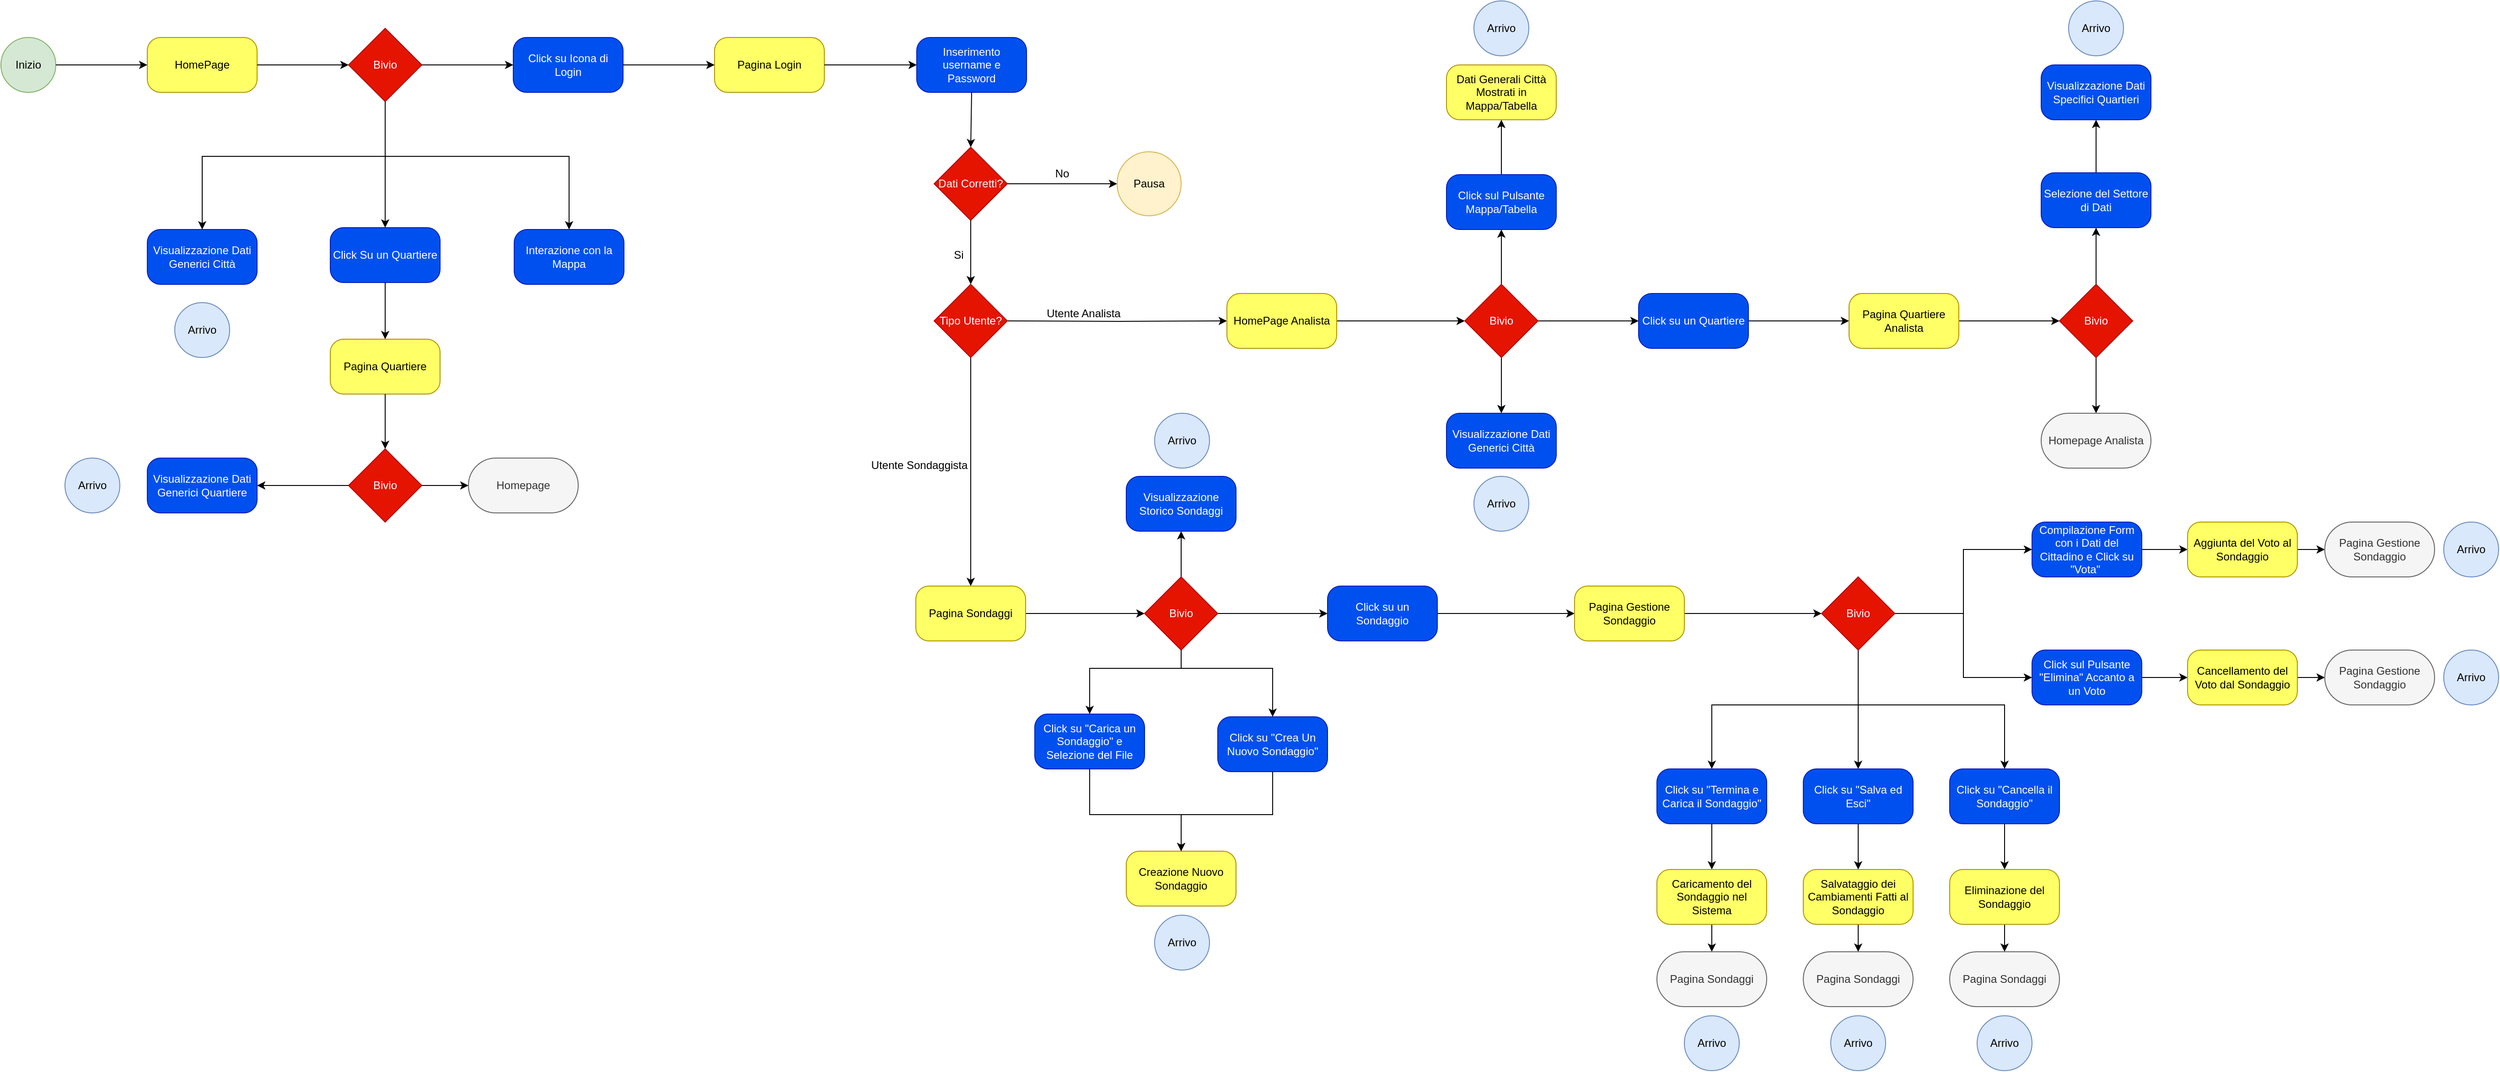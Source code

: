 <mxfile version="24.8.3">
  <diagram name="Page-1" id="dFN7KRNvak-uxgVvqPA9">
    <mxGraphModel dx="1895" dy="1027" grid="1" gridSize="10" guides="1" tooltips="1" connect="1" arrows="1" fold="1" page="1" pageScale="1" pageWidth="2336" pageHeight="1654" math="0" shadow="0">
      <root>
        <mxCell id="0" />
        <mxCell id="1" parent="0" />
        <mxCell id="nOmqu7SoV-vIRvER5sTD-1" value="HomePage" style="rounded=1;whiteSpace=wrap;html=1;arcSize=24;fillColor=#FFFF66;strokeColor=#B09500;fontColor=#000000;" parent="1" vertex="1">
          <mxGeometry x="210" y="370" width="120" height="60" as="geometry" />
        </mxCell>
        <mxCell id="nOmqu7SoV-vIRvER5sTD-2" value="Inizio" style="ellipse;whiteSpace=wrap;html=1;aspect=fixed;fillColor=#d5e8d4;strokeColor=#82b366;" parent="1" vertex="1">
          <mxGeometry x="50" y="370" width="60" height="60" as="geometry" />
        </mxCell>
        <mxCell id="nOmqu7SoV-vIRvER5sTD-7" value="Bivio" style="rhombus;whiteSpace=wrap;html=1;fillColor=#e51400;strokeColor=#B20000;fontColor=#ffffff;" parent="1" vertex="1">
          <mxGeometry x="430" y="360" width="80" height="80" as="geometry" />
        </mxCell>
        <mxCell id="nOmqu7SoV-vIRvER5sTD-8" value="Click su Icona di Login" style="rounded=1;whiteSpace=wrap;html=1;arcSize=24;fillColor=#0050ef;strokeColor=#001DBC;fontColor=#ffffff;" parent="1" vertex="1">
          <mxGeometry x="610" y="370" width="120" height="60" as="geometry" />
        </mxCell>
        <mxCell id="nOmqu7SoV-vIRvER5sTD-9" value="Interazione con la Mappa" style="rounded=1;whiteSpace=wrap;html=1;arcSize=24;fillColor=#0050ef;strokeColor=#001DBC;fontColor=#ffffff;" parent="1" vertex="1">
          <mxGeometry x="611" y="580" width="120" height="60" as="geometry" />
        </mxCell>
        <mxCell id="nOmqu7SoV-vIRvER5sTD-13" value="Click Su un Quartiere" style="rounded=1;whiteSpace=wrap;html=1;arcSize=24;fillColor=#0050ef;strokeColor=#001DBC;fontColor=#ffffff;" parent="1" vertex="1">
          <mxGeometry x="410" y="578" width="120" height="60" as="geometry" />
        </mxCell>
        <mxCell id="nOmqu7SoV-vIRvER5sTD-14" value="Visualizzazione Dati Generici Città" style="rounded=1;whiteSpace=wrap;html=1;arcSize=24;fillColor=#0050ef;strokeColor=#001DBC;fontColor=#ffffff;" parent="1" vertex="1">
          <mxGeometry x="210" y="580" width="120" height="60" as="geometry" />
        </mxCell>
        <mxCell id="nOmqu7SoV-vIRvER5sTD-16" value="Arrivo" style="ellipse;whiteSpace=wrap;html=1;aspect=fixed;fillColor=#dae8fc;strokeColor=#6c8ebf;" parent="1" vertex="1">
          <mxGeometry x="240" y="660" width="60" height="60" as="geometry" />
        </mxCell>
        <mxCell id="nOmqu7SoV-vIRvER5sTD-17" value="Pagina Quartiere" style="rounded=1;whiteSpace=wrap;html=1;arcSize=24;fillColor=#FFFF66;strokeColor=#B09500;fontColor=#000000;" parent="1" vertex="1">
          <mxGeometry x="410" y="700" width="120" height="60" as="geometry" />
        </mxCell>
        <mxCell id="nOmqu7SoV-vIRvER5sTD-18" value="Bivio" style="rhombus;whiteSpace=wrap;html=1;fillColor=#e51400;strokeColor=#B20000;fontColor=#ffffff;" parent="1" vertex="1">
          <mxGeometry x="430" y="820" width="80" height="80" as="geometry" />
        </mxCell>
        <mxCell id="nOmqu7SoV-vIRvER5sTD-19" value="Visualizzazione Dati Generici Quartiere" style="rounded=1;whiteSpace=wrap;html=1;arcSize=24;fillColor=#0050ef;strokeColor=#001DBC;fontColor=#ffffff;" parent="1" vertex="1">
          <mxGeometry x="210" y="830" width="120" height="60" as="geometry" />
        </mxCell>
        <mxCell id="nOmqu7SoV-vIRvER5sTD-20" value="Homepage" style="rounded=1;whiteSpace=wrap;html=1;arcSize=50;fillColor=#f5f5f5;fontColor=#333333;strokeColor=#666666;" parent="1" vertex="1">
          <mxGeometry x="561" y="830" width="120" height="60" as="geometry" />
        </mxCell>
        <mxCell id="nOmqu7SoV-vIRvER5sTD-24" value="Pagina Login" style="rounded=1;whiteSpace=wrap;html=1;arcSize=24;fillColor=#FFFF66;strokeColor=#B09500;fontColor=#000000;" parent="1" vertex="1">
          <mxGeometry x="830" y="370" width="120" height="60" as="geometry" />
        </mxCell>
        <mxCell id="nOmqu7SoV-vIRvER5sTD-25" value="Inserimento username e Password" style="rounded=1;whiteSpace=wrap;html=1;arcSize=24;fillColor=#0050ef;strokeColor=#001DBC;fontColor=#ffffff;" parent="1" vertex="1">
          <mxGeometry x="1051" y="370" width="120" height="60" as="geometry" />
        </mxCell>
        <mxCell id="nOmqu7SoV-vIRvER5sTD-27" value="Dati Corretti?" style="rhombus;whiteSpace=wrap;html=1;fillColor=#e51400;strokeColor=#B20000;fontColor=#ffffff;" parent="1" vertex="1">
          <mxGeometry x="1070" y="490" width="80" height="80" as="geometry" />
        </mxCell>
        <mxCell id="nOmqu7SoV-vIRvER5sTD-28" value="No" style="text;html=1;align=center;verticalAlign=middle;whiteSpace=wrap;rounded=0;" parent="1" vertex="1">
          <mxGeometry x="1180" y="504" width="60" height="30" as="geometry" />
        </mxCell>
        <mxCell id="nOmqu7SoV-vIRvER5sTD-29" value="Pausa" style="ellipse;whiteSpace=wrap;html=1;aspect=fixed;fillColor=#fff2cc;strokeColor=#d6b656;" parent="1" vertex="1">
          <mxGeometry x="1270" y="495" width="70" height="70" as="geometry" />
        </mxCell>
        <mxCell id="nOmqu7SoV-vIRvER5sTD-53" style="edgeStyle=orthogonalEdgeStyle;rounded=0;orthogonalLoop=1;jettySize=auto;html=1;entryX=0;entryY=0.5;entryDx=0;entryDy=0;" parent="1" edge="1" target="nOmqu7SoV-vIRvER5sTD-52">
          <mxGeometry relative="1" as="geometry">
            <mxPoint x="1150" y="680.0" as="sourcePoint" />
            <mxPoint x="1400" y="680.0" as="targetPoint" />
          </mxGeometry>
        </mxCell>
        <mxCell id="nOmqu7SoV-vIRvER5sTD-56" style="edgeStyle=orthogonalEdgeStyle;rounded=0;orthogonalLoop=1;jettySize=auto;html=1;entryX=0.5;entryY=0;entryDx=0;entryDy=0;" parent="1" source="nOmqu7SoV-vIRvER5sTD-30" target="nOmqu7SoV-vIRvER5sTD-54" edge="1">
          <mxGeometry relative="1" as="geometry" />
        </mxCell>
        <mxCell id="nOmqu7SoV-vIRvER5sTD-30" value="Tipo Utente?" style="rhombus;whiteSpace=wrap;html=1;fillColor=#e51400;strokeColor=#B20000;fontColor=#ffffff;" parent="1" vertex="1">
          <mxGeometry x="1070" y="640" width="80" height="80" as="geometry" />
        </mxCell>
        <mxCell id="nOmqu7SoV-vIRvER5sTD-31" value="Si" style="text;html=1;align=center;verticalAlign=middle;whiteSpace=wrap;rounded=0;" parent="1" vertex="1">
          <mxGeometry x="1067" y="593" width="60" height="30" as="geometry" />
        </mxCell>
        <mxCell id="nOmqu7SoV-vIRvER5sTD-32" value="Utente Analista" style="text;html=1;align=center;verticalAlign=middle;whiteSpace=wrap;rounded=0;" parent="1" vertex="1">
          <mxGeometry x="1188" y="657" width="91" height="30" as="geometry" />
        </mxCell>
        <mxCell id="nOmqu7SoV-vIRvER5sTD-33" value="Utente Sondaggista" style="text;html=1;align=center;verticalAlign=middle;whiteSpace=wrap;rounded=0;" parent="1" vertex="1">
          <mxGeometry x="988" y="823" width="132" height="30" as="geometry" />
        </mxCell>
        <mxCell id="nOmqu7SoV-vIRvER5sTD-34" value="" style="endArrow=classic;html=1;rounded=0;exitX=1;exitY=0.5;exitDx=0;exitDy=0;entryX=0;entryY=0.5;entryDx=0;entryDy=0;" parent="1" source="nOmqu7SoV-vIRvER5sTD-2" target="nOmqu7SoV-vIRvER5sTD-1" edge="1">
          <mxGeometry width="50" height="50" relative="1" as="geometry">
            <mxPoint x="670" y="640" as="sourcePoint" />
            <mxPoint x="720" y="590" as="targetPoint" />
            <Array as="points" />
          </mxGeometry>
        </mxCell>
        <mxCell id="nOmqu7SoV-vIRvER5sTD-35" value="" style="endArrow=classic;html=1;rounded=0;exitX=1;exitY=0.5;exitDx=0;exitDy=0;entryX=0;entryY=0.5;entryDx=0;entryDy=0;" parent="1" source="nOmqu7SoV-vIRvER5sTD-1" target="nOmqu7SoV-vIRvER5sTD-7" edge="1">
          <mxGeometry width="50" height="50" relative="1" as="geometry">
            <mxPoint x="360" y="390" as="sourcePoint" />
            <mxPoint x="720" y="590" as="targetPoint" />
          </mxGeometry>
        </mxCell>
        <mxCell id="nOmqu7SoV-vIRvER5sTD-36" value="" style="endArrow=classic;html=1;rounded=0;exitX=0.5;exitY=1;exitDx=0;exitDy=0;entryX=0.5;entryY=0;entryDx=0;entryDy=0;" parent="1" source="nOmqu7SoV-vIRvER5sTD-7" target="nOmqu7SoV-vIRvER5sTD-14" edge="1">
          <mxGeometry width="50" height="50" relative="1" as="geometry">
            <mxPoint x="670" y="640" as="sourcePoint" />
            <mxPoint x="720" y="590" as="targetPoint" />
            <Array as="points">
              <mxPoint x="470" y="500" />
              <mxPoint x="270" y="500" />
            </Array>
          </mxGeometry>
        </mxCell>
        <mxCell id="nOmqu7SoV-vIRvER5sTD-37" value="" style="endArrow=classic;html=1;rounded=0;exitX=0.5;exitY=1;exitDx=0;exitDy=0;entryX=0.5;entryY=0;entryDx=0;entryDy=0;" parent="1" source="nOmqu7SoV-vIRvER5sTD-7" target="nOmqu7SoV-vIRvER5sTD-13" edge="1">
          <mxGeometry width="50" height="50" relative="1" as="geometry">
            <mxPoint x="670" y="640" as="sourcePoint" />
            <mxPoint x="720" y="590" as="targetPoint" />
          </mxGeometry>
        </mxCell>
        <mxCell id="nOmqu7SoV-vIRvER5sTD-39" value="" style="endArrow=classic;html=1;rounded=0;exitX=0.5;exitY=1;exitDx=0;exitDy=0;entryX=0.5;entryY=0;entryDx=0;entryDy=0;" parent="1" source="nOmqu7SoV-vIRvER5sTD-7" target="nOmqu7SoV-vIRvER5sTD-9" edge="1">
          <mxGeometry width="50" height="50" relative="1" as="geometry">
            <mxPoint x="670" y="640" as="sourcePoint" />
            <mxPoint x="720" y="590" as="targetPoint" />
            <Array as="points">
              <mxPoint x="470" y="500" />
              <mxPoint x="671" y="500" />
            </Array>
          </mxGeometry>
        </mxCell>
        <mxCell id="nOmqu7SoV-vIRvER5sTD-40" value="" style="endArrow=classic;html=1;rounded=0;exitX=0.5;exitY=1;exitDx=0;exitDy=0;" parent="1" source="nOmqu7SoV-vIRvER5sTD-13" target="nOmqu7SoV-vIRvER5sTD-17" edge="1">
          <mxGeometry width="50" height="50" relative="1" as="geometry">
            <mxPoint x="670" y="800" as="sourcePoint" />
            <mxPoint x="720" y="750" as="targetPoint" />
          </mxGeometry>
        </mxCell>
        <mxCell id="nOmqu7SoV-vIRvER5sTD-41" value="" style="endArrow=classic;html=1;rounded=0;exitX=0.5;exitY=1;exitDx=0;exitDy=0;entryX=0.5;entryY=0;entryDx=0;entryDy=0;" parent="1" source="nOmqu7SoV-vIRvER5sTD-17" target="nOmqu7SoV-vIRvER5sTD-18" edge="1">
          <mxGeometry width="50" height="50" relative="1" as="geometry">
            <mxPoint x="670" y="800" as="sourcePoint" />
            <mxPoint x="720" y="750" as="targetPoint" />
          </mxGeometry>
        </mxCell>
        <mxCell id="nOmqu7SoV-vIRvER5sTD-42" value="" style="endArrow=classic;html=1;rounded=0;exitX=1;exitY=0.5;exitDx=0;exitDy=0;entryX=0;entryY=0.5;entryDx=0;entryDy=0;" parent="1" source="nOmqu7SoV-vIRvER5sTD-18" target="nOmqu7SoV-vIRvER5sTD-20" edge="1">
          <mxGeometry width="50" height="50" relative="1" as="geometry">
            <mxPoint x="670" y="800" as="sourcePoint" />
            <mxPoint x="720" y="750" as="targetPoint" />
          </mxGeometry>
        </mxCell>
        <mxCell id="nOmqu7SoV-vIRvER5sTD-43" value="" style="endArrow=classic;html=1;rounded=0;exitX=0;exitY=0.5;exitDx=0;exitDy=0;" parent="1" source="nOmqu7SoV-vIRvER5sTD-18" target="nOmqu7SoV-vIRvER5sTD-19" edge="1">
          <mxGeometry width="50" height="50" relative="1" as="geometry">
            <mxPoint x="670" y="800" as="sourcePoint" />
            <mxPoint x="720" y="750" as="targetPoint" />
          </mxGeometry>
        </mxCell>
        <mxCell id="nOmqu7SoV-vIRvER5sTD-45" value="" style="endArrow=classic;html=1;rounded=0;exitX=1;exitY=0.5;exitDx=0;exitDy=0;entryX=0;entryY=0.5;entryDx=0;entryDy=0;" parent="1" source="nOmqu7SoV-vIRvER5sTD-7" target="nOmqu7SoV-vIRvER5sTD-8" edge="1">
          <mxGeometry width="50" height="50" relative="1" as="geometry">
            <mxPoint x="940" y="680" as="sourcePoint" />
            <mxPoint x="990" y="630" as="targetPoint" />
          </mxGeometry>
        </mxCell>
        <mxCell id="nOmqu7SoV-vIRvER5sTD-46" value="" style="endArrow=classic;html=1;rounded=0;exitX=1;exitY=0.5;exitDx=0;exitDy=0;entryX=0;entryY=0.5;entryDx=0;entryDy=0;" parent="1" source="nOmqu7SoV-vIRvER5sTD-8" target="nOmqu7SoV-vIRvER5sTD-24" edge="1">
          <mxGeometry width="50" height="50" relative="1" as="geometry">
            <mxPoint x="940" y="680" as="sourcePoint" />
            <mxPoint x="990" y="630" as="targetPoint" />
          </mxGeometry>
        </mxCell>
        <mxCell id="nOmqu7SoV-vIRvER5sTD-47" value="" style="endArrow=classic;html=1;rounded=0;exitX=1;exitY=0.5;exitDx=0;exitDy=0;entryX=0;entryY=0.5;entryDx=0;entryDy=0;" parent="1" source="nOmqu7SoV-vIRvER5sTD-24" target="nOmqu7SoV-vIRvER5sTD-25" edge="1">
          <mxGeometry width="50" height="50" relative="1" as="geometry">
            <mxPoint x="940" y="680" as="sourcePoint" />
            <mxPoint x="990" y="630" as="targetPoint" />
          </mxGeometry>
        </mxCell>
        <mxCell id="nOmqu7SoV-vIRvER5sTD-49" value="" style="endArrow=classic;html=1;rounded=0;exitX=0.5;exitY=1;exitDx=0;exitDy=0;entryX=0.5;entryY=0;entryDx=0;entryDy=0;" parent="1" source="nOmqu7SoV-vIRvER5sTD-25" target="nOmqu7SoV-vIRvER5sTD-27" edge="1">
          <mxGeometry width="50" height="50" relative="1" as="geometry">
            <mxPoint x="940" y="680" as="sourcePoint" />
            <mxPoint x="990" y="630" as="targetPoint" />
          </mxGeometry>
        </mxCell>
        <mxCell id="nOmqu7SoV-vIRvER5sTD-50" value="" style="endArrow=classic;html=1;rounded=0;exitX=1;exitY=0.5;exitDx=0;exitDy=0;entryX=0;entryY=0.5;entryDx=0;entryDy=0;" parent="1" source="nOmqu7SoV-vIRvER5sTD-27" target="nOmqu7SoV-vIRvER5sTD-29" edge="1">
          <mxGeometry width="50" height="50" relative="1" as="geometry">
            <mxPoint x="940" y="680" as="sourcePoint" />
            <mxPoint x="990" y="630" as="targetPoint" />
          </mxGeometry>
        </mxCell>
        <mxCell id="nOmqu7SoV-vIRvER5sTD-51" value="" style="endArrow=classic;html=1;rounded=0;exitX=0.5;exitY=1;exitDx=0;exitDy=0;entryX=0.5;entryY=0;entryDx=0;entryDy=0;" parent="1" source="nOmqu7SoV-vIRvER5sTD-27" target="nOmqu7SoV-vIRvER5sTD-30" edge="1">
          <mxGeometry width="50" height="50" relative="1" as="geometry">
            <mxPoint x="940" y="680" as="sourcePoint" />
            <mxPoint x="990" y="630" as="targetPoint" />
          </mxGeometry>
        </mxCell>
        <mxCell id="nOmqu7SoV-vIRvER5sTD-73" style="edgeStyle=orthogonalEdgeStyle;rounded=0;orthogonalLoop=1;jettySize=auto;html=1;" parent="1" source="nOmqu7SoV-vIRvER5sTD-52" target="nOmqu7SoV-vIRvER5sTD-72" edge="1">
          <mxGeometry relative="1" as="geometry" />
        </mxCell>
        <mxCell id="nOmqu7SoV-vIRvER5sTD-52" value="HomePage Analista" style="rounded=1;whiteSpace=wrap;html=1;arcSize=24;fillColor=#FFFF66;strokeColor=#B09500;fontColor=#000000;" parent="1" vertex="1">
          <mxGeometry x="1390" y="650" width="120" height="60" as="geometry" />
        </mxCell>
        <mxCell id="nOmqu7SoV-vIRvER5sTD-58" style="edgeStyle=orthogonalEdgeStyle;rounded=0;orthogonalLoop=1;jettySize=auto;html=1;entryX=0;entryY=0.5;entryDx=0;entryDy=0;" parent="1" source="nOmqu7SoV-vIRvER5sTD-54" target="nOmqu7SoV-vIRvER5sTD-57" edge="1">
          <mxGeometry relative="1" as="geometry" />
        </mxCell>
        <mxCell id="nOmqu7SoV-vIRvER5sTD-54" value="Pagina Sondaggi" style="rounded=1;whiteSpace=wrap;html=1;arcSize=24;fillColor=#FFFF66;strokeColor=#B09500;fontColor=#000000;" parent="1" vertex="1">
          <mxGeometry x="1050" y="970" width="120" height="60" as="geometry" />
        </mxCell>
        <mxCell id="nOmqu7SoV-vIRvER5sTD-62" style="edgeStyle=orthogonalEdgeStyle;rounded=0;orthogonalLoop=1;jettySize=auto;html=1;entryX=0.5;entryY=1;entryDx=0;entryDy=0;" parent="1" source="nOmqu7SoV-vIRvER5sTD-57" target="nOmqu7SoV-vIRvER5sTD-59" edge="1">
          <mxGeometry relative="1" as="geometry" />
        </mxCell>
        <mxCell id="8TVbZmqEo5PpGdyOE4qY-3" style="edgeStyle=orthogonalEdgeStyle;rounded=0;orthogonalLoop=1;jettySize=auto;html=1;" parent="1" source="nOmqu7SoV-vIRvER5sTD-57" target="8TVbZmqEo5PpGdyOE4qY-2" edge="1">
          <mxGeometry relative="1" as="geometry" />
        </mxCell>
        <mxCell id="nOmqu7SoV-vIRvER5sTD-57" value="Bivio" style="rhombus;whiteSpace=wrap;html=1;fillColor=#e51400;strokeColor=#B20000;fontColor=#ffffff;" parent="1" vertex="1">
          <mxGeometry x="1300" y="960" width="80" height="80" as="geometry" />
        </mxCell>
        <mxCell id="nOmqu7SoV-vIRvER5sTD-59" value="Visualizzazione Storico Sondaggi" style="rounded=1;whiteSpace=wrap;html=1;arcSize=24;fillColor=#0050ef;strokeColor=#001DBC;fontColor=#ffffff;" parent="1" vertex="1">
          <mxGeometry x="1280" y="850" width="120" height="60" as="geometry" />
        </mxCell>
        <mxCell id="nOmqu7SoV-vIRvER5sTD-61" value="Arrivo" style="ellipse;whiteSpace=wrap;html=1;aspect=fixed;fillColor=#dae8fc;strokeColor=#6c8ebf;" parent="1" vertex="1">
          <mxGeometry x="1311" y="781" width="60" height="60" as="geometry" />
        </mxCell>
        <mxCell id="nOmqu7SoV-vIRvER5sTD-71" value="Arrivo" style="ellipse;whiteSpace=wrap;html=1;aspect=fixed;fillColor=#dae8fc;strokeColor=#6c8ebf;" parent="1" vertex="1">
          <mxGeometry x="120" y="830" width="60" height="60" as="geometry" />
        </mxCell>
        <mxCell id="nOmqu7SoV-vIRvER5sTD-76" style="edgeStyle=orthogonalEdgeStyle;rounded=0;orthogonalLoop=1;jettySize=auto;html=1;" parent="1" source="nOmqu7SoV-vIRvER5sTD-72" target="nOmqu7SoV-vIRvER5sTD-74" edge="1">
          <mxGeometry relative="1" as="geometry" />
        </mxCell>
        <mxCell id="nOmqu7SoV-vIRvER5sTD-79" style="edgeStyle=orthogonalEdgeStyle;rounded=0;orthogonalLoop=1;jettySize=auto;html=1;entryX=0.5;entryY=1;entryDx=0;entryDy=0;" parent="1" source="nOmqu7SoV-vIRvER5sTD-72" target="nOmqu7SoV-vIRvER5sTD-78" edge="1">
          <mxGeometry relative="1" as="geometry" />
        </mxCell>
        <mxCell id="8TVbZmqEo5PpGdyOE4qY-31" style="edgeStyle=orthogonalEdgeStyle;rounded=0;orthogonalLoop=1;jettySize=auto;html=1;entryX=0;entryY=0.5;entryDx=0;entryDy=0;" parent="1" source="nOmqu7SoV-vIRvER5sTD-72" target="8TVbZmqEo5PpGdyOE4qY-30" edge="1">
          <mxGeometry relative="1" as="geometry" />
        </mxCell>
        <mxCell id="nOmqu7SoV-vIRvER5sTD-72" value="Bivio" style="rhombus;whiteSpace=wrap;html=1;fillColor=#e51400;strokeColor=#B20000;fontColor=#ffffff;" parent="1" vertex="1">
          <mxGeometry x="1650" y="640" width="80" height="80" as="geometry" />
        </mxCell>
        <mxCell id="nOmqu7SoV-vIRvER5sTD-74" value="Visualizzazione Dati Generici Città" style="rounded=1;whiteSpace=wrap;html=1;arcSize=24;fillColor=#0050ef;strokeColor=#001DBC;fontColor=#ffffff;" parent="1" vertex="1">
          <mxGeometry x="1630" y="781" width="120" height="60" as="geometry" />
        </mxCell>
        <mxCell id="nOmqu7SoV-vIRvER5sTD-75" value="Arrivo" style="ellipse;whiteSpace=wrap;html=1;aspect=fixed;fillColor=#dae8fc;strokeColor=#6c8ebf;" parent="1" vertex="1">
          <mxGeometry x="1660" y="850" width="60" height="60" as="geometry" />
        </mxCell>
        <mxCell id="8TVbZmqEo5PpGdyOE4qY-18" style="edgeStyle=orthogonalEdgeStyle;rounded=0;orthogonalLoop=1;jettySize=auto;html=1;" parent="1" source="nOmqu7SoV-vIRvER5sTD-78" target="8TVbZmqEo5PpGdyOE4qY-17" edge="1">
          <mxGeometry relative="1" as="geometry" />
        </mxCell>
        <mxCell id="nOmqu7SoV-vIRvER5sTD-78" value="Click sul Pulsante Mappa/Tabella" style="rounded=1;whiteSpace=wrap;html=1;arcSize=24;fillColor=#0050ef;strokeColor=#001DBC;fontColor=#ffffff;" parent="1" vertex="1">
          <mxGeometry x="1630" y="520" width="120" height="60" as="geometry" />
        </mxCell>
        <mxCell id="8TVbZmqEo5PpGdyOE4qY-21" style="edgeStyle=orthogonalEdgeStyle;rounded=0;orthogonalLoop=1;jettySize=auto;html=1;" parent="1" source="8TVbZmqEo5PpGdyOE4qY-2" target="8TVbZmqEo5PpGdyOE4qY-20" edge="1">
          <mxGeometry relative="1" as="geometry" />
        </mxCell>
        <mxCell id="8TVbZmqEo5PpGdyOE4qY-2" value="Click su un Sondaggio" style="rounded=1;whiteSpace=wrap;html=1;arcSize=24;fillColor=#0050ef;strokeColor=#001DBC;fontColor=#ffffff;" parent="1" vertex="1">
          <mxGeometry x="1500" y="970" width="120" height="60" as="geometry" />
        </mxCell>
        <mxCell id="8TVbZmqEo5PpGdyOE4qY-6" value="Click su &quot;Crea Un Nuovo Sondaggio&quot;" style="rounded=1;whiteSpace=wrap;html=1;arcSize=24;fillColor=#0050ef;strokeColor=#001DBC;fontColor=#ffffff;" parent="1" vertex="1">
          <mxGeometry x="1380" y="1113" width="120" height="60" as="geometry" />
        </mxCell>
        <mxCell id="8TVbZmqEo5PpGdyOE4qY-7" value="Click su &quot;Carica un Sondaggio&quot; e Selezione del File" style="rounded=1;whiteSpace=wrap;html=1;arcSize=24;fillColor=#0050ef;strokeColor=#001DBC;fontColor=#ffffff;" parent="1" vertex="1">
          <mxGeometry x="1180" y="1110" width="120" height="60" as="geometry" />
        </mxCell>
        <mxCell id="8TVbZmqEo5PpGdyOE4qY-8" value="Creazione Nuovo Sondaggio" style="rounded=1;whiteSpace=wrap;html=1;arcSize=24;fillColor=#FFFF66;strokeColor=#B09500;fontColor=#000000;" parent="1" vertex="1">
          <mxGeometry x="1280" y="1260" width="120" height="60" as="geometry" />
        </mxCell>
        <mxCell id="8TVbZmqEo5PpGdyOE4qY-9" value="Arrivo" style="ellipse;whiteSpace=wrap;html=1;aspect=fixed;fillColor=#dae8fc;strokeColor=#6c8ebf;" parent="1" vertex="1">
          <mxGeometry x="1311" y="1330" width="60" height="60" as="geometry" />
        </mxCell>
        <mxCell id="8TVbZmqEo5PpGdyOE4qY-13" value="" style="endArrow=classic;html=1;rounded=0;exitX=0.5;exitY=1;exitDx=0;exitDy=0;entryX=0.5;entryY=0;entryDx=0;entryDy=0;" parent="1" source="8TVbZmqEo5PpGdyOE4qY-7" target="8TVbZmqEo5PpGdyOE4qY-8" edge="1">
          <mxGeometry width="50" height="50" relative="1" as="geometry">
            <mxPoint x="1430" y="1140" as="sourcePoint" />
            <mxPoint x="1480" y="1090" as="targetPoint" />
            <Array as="points">
              <mxPoint x="1240" y="1220" />
              <mxPoint x="1280" y="1220" />
              <mxPoint x="1340" y="1220" />
            </Array>
          </mxGeometry>
        </mxCell>
        <mxCell id="8TVbZmqEo5PpGdyOE4qY-14" value="" style="endArrow=classic;html=1;rounded=0;exitX=0.5;exitY=1;exitDx=0;exitDy=0;entryX=0.5;entryY=0;entryDx=0;entryDy=0;" parent="1" source="8TVbZmqEo5PpGdyOE4qY-6" target="8TVbZmqEo5PpGdyOE4qY-8" edge="1">
          <mxGeometry width="50" height="50" relative="1" as="geometry">
            <mxPoint x="1430" y="1140" as="sourcePoint" />
            <mxPoint x="1480" y="1090" as="targetPoint" />
            <Array as="points">
              <mxPoint x="1440" y="1220" />
              <mxPoint x="1340" y="1220" />
            </Array>
          </mxGeometry>
        </mxCell>
        <mxCell id="8TVbZmqEo5PpGdyOE4qY-15" value="" style="endArrow=classic;html=1;rounded=0;exitX=0.5;exitY=1;exitDx=0;exitDy=0;entryX=0.5;entryY=0;entryDx=0;entryDy=0;" parent="1" source="nOmqu7SoV-vIRvER5sTD-57" target="8TVbZmqEo5PpGdyOE4qY-7" edge="1">
          <mxGeometry width="50" height="50" relative="1" as="geometry">
            <mxPoint x="1430" y="1140" as="sourcePoint" />
            <mxPoint x="1480" y="1090" as="targetPoint" />
            <Array as="points">
              <mxPoint x="1340" y="1060" />
              <mxPoint x="1240" y="1060" />
            </Array>
          </mxGeometry>
        </mxCell>
        <mxCell id="8TVbZmqEo5PpGdyOE4qY-16" value="" style="endArrow=classic;html=1;rounded=0;exitX=0.5;exitY=1;exitDx=0;exitDy=0;entryX=0.5;entryY=0;entryDx=0;entryDy=0;" parent="1" source="nOmqu7SoV-vIRvER5sTD-57" target="8TVbZmqEo5PpGdyOE4qY-6" edge="1">
          <mxGeometry width="50" height="50" relative="1" as="geometry">
            <mxPoint x="1430" y="1140" as="sourcePoint" />
            <mxPoint x="1480" y="1090" as="targetPoint" />
            <Array as="points">
              <mxPoint x="1340" y="1060" />
              <mxPoint x="1440" y="1060" />
            </Array>
          </mxGeometry>
        </mxCell>
        <mxCell id="8TVbZmqEo5PpGdyOE4qY-17" value="Dati Generali Città Mostrati in Mappa/Tabella" style="rounded=1;whiteSpace=wrap;html=1;arcSize=24;fillColor=#FFFF66;strokeColor=#B09500;fontColor=#000000;" parent="1" vertex="1">
          <mxGeometry x="1630" y="400" width="120" height="60" as="geometry" />
        </mxCell>
        <mxCell id="8TVbZmqEo5PpGdyOE4qY-46" style="edgeStyle=orthogonalEdgeStyle;rounded=0;orthogonalLoop=1;jettySize=auto;html=1;entryX=0;entryY=0.5;entryDx=0;entryDy=0;" parent="1" source="8TVbZmqEo5PpGdyOE4qY-20" target="8TVbZmqEo5PpGdyOE4qY-45" edge="1">
          <mxGeometry relative="1" as="geometry" />
        </mxCell>
        <mxCell id="8TVbZmqEo5PpGdyOE4qY-20" value="Pagina Gestione Sondaggio" style="rounded=1;whiteSpace=wrap;html=1;arcSize=24;fillColor=#FFFF66;strokeColor=#B09500;fontColor=#000000;" parent="1" vertex="1">
          <mxGeometry x="1770" y="970" width="120" height="60" as="geometry" />
        </mxCell>
        <mxCell id="8TVbZmqEo5PpGdyOE4qY-33" style="edgeStyle=orthogonalEdgeStyle;rounded=0;orthogonalLoop=1;jettySize=auto;html=1;" parent="1" source="8TVbZmqEo5PpGdyOE4qY-30" target="8TVbZmqEo5PpGdyOE4qY-32" edge="1">
          <mxGeometry relative="1" as="geometry" />
        </mxCell>
        <mxCell id="8TVbZmqEo5PpGdyOE4qY-30" value="Click su un Quartiere" style="rounded=1;whiteSpace=wrap;html=1;arcSize=24;fillColor=#0050ef;strokeColor=#001DBC;fontColor=#ffffff;" parent="1" vertex="1">
          <mxGeometry x="1840" y="650" width="120" height="60" as="geometry" />
        </mxCell>
        <mxCell id="8TVbZmqEo5PpGdyOE4qY-35" style="edgeStyle=orthogonalEdgeStyle;rounded=0;orthogonalLoop=1;jettySize=auto;html=1;" parent="1" source="8TVbZmqEo5PpGdyOE4qY-32" target="8TVbZmqEo5PpGdyOE4qY-34" edge="1">
          <mxGeometry relative="1" as="geometry" />
        </mxCell>
        <mxCell id="8TVbZmqEo5PpGdyOE4qY-32" value="Pagina Quartiere&lt;div&gt;Analista&lt;/div&gt;" style="rounded=1;whiteSpace=wrap;html=1;arcSize=24;fillColor=#FFFF66;strokeColor=#B09500;fontColor=#000000;" parent="1" vertex="1">
          <mxGeometry x="2070" y="650" width="120" height="60" as="geometry" />
        </mxCell>
        <mxCell id="8TVbZmqEo5PpGdyOE4qY-37" style="edgeStyle=orthogonalEdgeStyle;rounded=0;orthogonalLoop=1;jettySize=auto;html=1;entryX=0.5;entryY=0;entryDx=0;entryDy=0;" parent="1" source="8TVbZmqEo5PpGdyOE4qY-34" target="8TVbZmqEo5PpGdyOE4qY-36" edge="1">
          <mxGeometry relative="1" as="geometry" />
        </mxCell>
        <mxCell id="8TVbZmqEo5PpGdyOE4qY-39" style="edgeStyle=orthogonalEdgeStyle;rounded=0;orthogonalLoop=1;jettySize=auto;html=1;entryX=0.5;entryY=1;entryDx=0;entryDy=0;" parent="1" source="8TVbZmqEo5PpGdyOE4qY-34" target="8TVbZmqEo5PpGdyOE4qY-38" edge="1">
          <mxGeometry relative="1" as="geometry" />
        </mxCell>
        <mxCell id="8TVbZmqEo5PpGdyOE4qY-34" value="Bivio" style="rhombus;whiteSpace=wrap;html=1;fillColor=#e51400;strokeColor=#B20000;fontColor=#ffffff;" parent="1" vertex="1">
          <mxGeometry x="2300" y="640" width="80" height="80" as="geometry" />
        </mxCell>
        <mxCell id="8TVbZmqEo5PpGdyOE4qY-36" value="Homepage Analista" style="rounded=1;whiteSpace=wrap;html=1;arcSize=50;fillColor=#f5f5f5;fontColor=#333333;strokeColor=#666666;" parent="1" vertex="1">
          <mxGeometry x="2280" y="781" width="120" height="60" as="geometry" />
        </mxCell>
        <mxCell id="8TVbZmqEo5PpGdyOE4qY-41" style="edgeStyle=orthogonalEdgeStyle;rounded=0;orthogonalLoop=1;jettySize=auto;html=1;entryX=0.5;entryY=1;entryDx=0;entryDy=0;" parent="1" source="8TVbZmqEo5PpGdyOE4qY-38" target="8TVbZmqEo5PpGdyOE4qY-40" edge="1">
          <mxGeometry relative="1" as="geometry" />
        </mxCell>
        <mxCell id="8TVbZmqEo5PpGdyOE4qY-38" value="Selezione del Settore di Dati" style="rounded=1;whiteSpace=wrap;html=1;arcSize=24;fillColor=#0050ef;strokeColor=#001DBC;fontColor=#ffffff;" parent="1" vertex="1">
          <mxGeometry x="2280" y="518" width="120" height="60" as="geometry" />
        </mxCell>
        <mxCell id="8TVbZmqEo5PpGdyOE4qY-40" value="Visualizzazione Dati Specifici Quartieri" style="rounded=1;whiteSpace=wrap;html=1;arcSize=24;fillColor=#0050ef;strokeColor=#001DBC;fontColor=#ffffff;" parent="1" vertex="1">
          <mxGeometry x="2280" y="400" width="120" height="60" as="geometry" />
        </mxCell>
        <mxCell id="8TVbZmqEo5PpGdyOE4qY-42" value="Arrivo" style="ellipse;whiteSpace=wrap;html=1;aspect=fixed;fillColor=#dae8fc;strokeColor=#6c8ebf;" parent="1" vertex="1">
          <mxGeometry x="1660" y="330" width="60" height="60" as="geometry" />
        </mxCell>
        <mxCell id="8TVbZmqEo5PpGdyOE4qY-43" value="Arrivo" style="ellipse;whiteSpace=wrap;html=1;aspect=fixed;fillColor=#dae8fc;strokeColor=#6c8ebf;" parent="1" vertex="1">
          <mxGeometry x="2310" y="330" width="60" height="60" as="geometry" />
        </mxCell>
        <mxCell id="8TVbZmqEo5PpGdyOE4qY-49" style="edgeStyle=orthogonalEdgeStyle;rounded=0;orthogonalLoop=1;jettySize=auto;html=1;entryX=0;entryY=0.5;entryDx=0;entryDy=0;" parent="1" source="8TVbZmqEo5PpGdyOE4qY-45" target="8TVbZmqEo5PpGdyOE4qY-47" edge="1">
          <mxGeometry relative="1" as="geometry" />
        </mxCell>
        <mxCell id="8TVbZmqEo5PpGdyOE4qY-50" style="edgeStyle=orthogonalEdgeStyle;rounded=0;orthogonalLoop=1;jettySize=auto;html=1;entryX=0;entryY=0.5;entryDx=0;entryDy=0;" parent="1" source="8TVbZmqEo5PpGdyOE4qY-45" target="8TVbZmqEo5PpGdyOE4qY-48" edge="1">
          <mxGeometry relative="1" as="geometry" />
        </mxCell>
        <mxCell id="8TVbZmqEo5PpGdyOE4qY-79" style="edgeStyle=orthogonalEdgeStyle;rounded=0;orthogonalLoop=1;jettySize=auto;html=1;" parent="1" source="8TVbZmqEo5PpGdyOE4qY-45" target="8TVbZmqEo5PpGdyOE4qY-68" edge="1">
          <mxGeometry relative="1" as="geometry">
            <Array as="points">
              <mxPoint x="2080" y="1100" />
              <mxPoint x="2240" y="1100" />
            </Array>
          </mxGeometry>
        </mxCell>
        <mxCell id="8TVbZmqEo5PpGdyOE4qY-80" style="edgeStyle=orthogonalEdgeStyle;rounded=0;orthogonalLoop=1;jettySize=auto;html=1;entryX=0.5;entryY=0;entryDx=0;entryDy=0;" parent="1" source="8TVbZmqEo5PpGdyOE4qY-45" target="8TVbZmqEo5PpGdyOE4qY-74" edge="1">
          <mxGeometry relative="1" as="geometry" />
        </mxCell>
        <mxCell id="8TVbZmqEo5PpGdyOE4qY-81" style="edgeStyle=orthogonalEdgeStyle;rounded=0;orthogonalLoop=1;jettySize=auto;html=1;" parent="1" source="8TVbZmqEo5PpGdyOE4qY-45" target="8TVbZmqEo5PpGdyOE4qY-61" edge="1">
          <mxGeometry relative="1" as="geometry">
            <Array as="points">
              <mxPoint x="2080" y="1100" />
              <mxPoint x="1920" y="1100" />
            </Array>
          </mxGeometry>
        </mxCell>
        <mxCell id="8TVbZmqEo5PpGdyOE4qY-45" value="Bivio" style="rhombus;whiteSpace=wrap;html=1;fillColor=#e51400;strokeColor=#B20000;fontColor=#ffffff;" parent="1" vertex="1">
          <mxGeometry x="2040" y="960" width="80" height="80" as="geometry" />
        </mxCell>
        <mxCell id="8TVbZmqEo5PpGdyOE4qY-54" style="edgeStyle=orthogonalEdgeStyle;rounded=0;orthogonalLoop=1;jettySize=auto;html=1;" parent="1" source="8TVbZmqEo5PpGdyOE4qY-47" target="8TVbZmqEo5PpGdyOE4qY-51" edge="1">
          <mxGeometry relative="1" as="geometry" />
        </mxCell>
        <mxCell id="8TVbZmqEo5PpGdyOE4qY-47" value="Compilazione Form con i Dati del Cittadino e Click su &quot;Vota&quot;&amp;nbsp;" style="rounded=1;whiteSpace=wrap;html=1;arcSize=24;fillColor=#0050ef;strokeColor=#001DBC;fontColor=#ffffff;" parent="1" vertex="1">
          <mxGeometry x="2270" y="900" width="120" height="60" as="geometry" />
        </mxCell>
        <mxCell id="8TVbZmqEo5PpGdyOE4qY-60" style="edgeStyle=orthogonalEdgeStyle;rounded=0;orthogonalLoop=1;jettySize=auto;html=1;entryX=0;entryY=0.5;entryDx=0;entryDy=0;" parent="1" source="8TVbZmqEo5PpGdyOE4qY-48" target="8TVbZmqEo5PpGdyOE4qY-57" edge="1">
          <mxGeometry relative="1" as="geometry" />
        </mxCell>
        <mxCell id="8TVbZmqEo5PpGdyOE4qY-48" value="Click sul Pulsante &quot;Elimina&quot; Accanto a un Voto" style="rounded=1;whiteSpace=wrap;html=1;arcSize=24;fillColor=#0050ef;strokeColor=#001DBC;fontColor=#ffffff;" parent="1" vertex="1">
          <mxGeometry x="2270" y="1040" width="120" height="60" as="geometry" />
        </mxCell>
        <mxCell id="8TVbZmqEo5PpGdyOE4qY-55" style="edgeStyle=orthogonalEdgeStyle;rounded=0;orthogonalLoop=1;jettySize=auto;html=1;entryX=0;entryY=0.5;entryDx=0;entryDy=0;" parent="1" source="8TVbZmqEo5PpGdyOE4qY-51" target="8TVbZmqEo5PpGdyOE4qY-52" edge="1">
          <mxGeometry relative="1" as="geometry" />
        </mxCell>
        <mxCell id="8TVbZmqEo5PpGdyOE4qY-51" value="Aggiunta del Voto al Sondaggio" style="rounded=1;whiteSpace=wrap;html=1;arcSize=24;fillColor=#FFFF66;strokeColor=#B09500;fontColor=#000000;" parent="1" vertex="1">
          <mxGeometry x="2440" y="900" width="120" height="60" as="geometry" />
        </mxCell>
        <mxCell id="8TVbZmqEo5PpGdyOE4qY-52" value="Pagina Gestione Sonda&lt;span style=&quot;color: rgba(0, 0, 0, 0); font-family: monospace; font-size: 0px; text-align: start; text-wrap-mode: nowrap;&quot;&gt;%3CmxGraphModel%3E%3Croot%3E%3CmxCell%20id%3D%220%22%2F%3E%3CmxCell%20id%3D%221%22%20parent%3D%220%22%2F%3E%3CmxCell%20id%3D%222%22%20value%3D%22Pagina%20Gestione%20Sondaggio%22%20style%3D%22rounded%3D1%3BwhiteSpace%3Dwrap%3Bhtml%3D1%3BarcSize%3D24%3BfillColor%3D%23FFFF66%3BstrokeColor%3D%23B09500%3BfontColor%3D%23000000%3B%22%20vertex%3D%221%22%20parent%3D%221%22%3E%3CmxGeometry%20x%3D%221770%22%20y%3D%22970%22%20width%3D%22120%22%20height%3D%2260%22%20as%3D%22geometry%22%2F%3E%3C%2FmxCell%3E%3C%2Froot%3E%3C%2FmxGraphModel%3E&lt;/span&gt;ggio" style="rounded=1;whiteSpace=wrap;html=1;arcSize=50;fillColor=#f5f5f5;fontColor=#333333;strokeColor=#666666;" parent="1" vertex="1">
          <mxGeometry x="2590" y="900" width="120" height="60" as="geometry" />
        </mxCell>
        <mxCell id="8TVbZmqEo5PpGdyOE4qY-53" value="Arrivo" style="ellipse;whiteSpace=wrap;html=1;aspect=fixed;fillColor=#dae8fc;strokeColor=#6c8ebf;" parent="1" vertex="1">
          <mxGeometry x="2720" y="900" width="60" height="60" as="geometry" />
        </mxCell>
        <mxCell id="8TVbZmqEo5PpGdyOE4qY-56" style="edgeStyle=orthogonalEdgeStyle;rounded=0;orthogonalLoop=1;jettySize=auto;html=1;entryX=0;entryY=0.5;entryDx=0;entryDy=0;" parent="1" source="8TVbZmqEo5PpGdyOE4qY-57" target="8TVbZmqEo5PpGdyOE4qY-58" edge="1">
          <mxGeometry relative="1" as="geometry" />
        </mxCell>
        <mxCell id="8TVbZmqEo5PpGdyOE4qY-57" value="Cancellamento del Voto dal Sondaggio" style="rounded=1;whiteSpace=wrap;html=1;arcSize=24;fillColor=#FFFF66;strokeColor=#B09500;fontColor=#000000;" parent="1" vertex="1">
          <mxGeometry x="2440" y="1040" width="120" height="60" as="geometry" />
        </mxCell>
        <mxCell id="8TVbZmqEo5PpGdyOE4qY-58" value="Pagina Gestione Sondaggio" style="rounded=1;whiteSpace=wrap;html=1;arcSize=50;fillColor=#f5f5f5;fontColor=#333333;strokeColor=#666666;" parent="1" vertex="1">
          <mxGeometry x="2590" y="1040" width="120" height="60" as="geometry" />
        </mxCell>
        <mxCell id="8TVbZmqEo5PpGdyOE4qY-59" value="Arrivo" style="ellipse;whiteSpace=wrap;html=1;aspect=fixed;fillColor=#dae8fc;strokeColor=#6c8ebf;" parent="1" vertex="1">
          <mxGeometry x="2720" y="1040" width="60" height="60" as="geometry" />
        </mxCell>
        <mxCell id="8TVbZmqEo5PpGdyOE4qY-63" style="edgeStyle=orthogonalEdgeStyle;rounded=0;orthogonalLoop=1;jettySize=auto;html=1;" parent="1" source="8TVbZmqEo5PpGdyOE4qY-61" target="8TVbZmqEo5PpGdyOE4qY-62" edge="1">
          <mxGeometry relative="1" as="geometry" />
        </mxCell>
        <mxCell id="8TVbZmqEo5PpGdyOE4qY-61" value="Click su &quot;Termina e Carica il Sondaggio&quot;" style="rounded=1;whiteSpace=wrap;html=1;arcSize=24;fillColor=#0050ef;strokeColor=#001DBC;fontColor=#ffffff;" parent="1" vertex="1">
          <mxGeometry x="1860" y="1170" width="120" height="60" as="geometry" />
        </mxCell>
        <mxCell id="8TVbZmqEo5PpGdyOE4qY-65" style="edgeStyle=orthogonalEdgeStyle;rounded=0;orthogonalLoop=1;jettySize=auto;html=1;" parent="1" source="8TVbZmqEo5PpGdyOE4qY-62" target="8TVbZmqEo5PpGdyOE4qY-64" edge="1">
          <mxGeometry relative="1" as="geometry" />
        </mxCell>
        <mxCell id="8TVbZmqEo5PpGdyOE4qY-62" value="Caricamento del Sondaggio nel Sistema" style="rounded=1;whiteSpace=wrap;html=1;arcSize=24;fillColor=#FFFF66;strokeColor=#B09500;fontColor=#000000;" parent="1" vertex="1">
          <mxGeometry x="1860" y="1280" width="120" height="60" as="geometry" />
        </mxCell>
        <mxCell id="8TVbZmqEo5PpGdyOE4qY-64" value="Pagina Sondaggi" style="rounded=1;whiteSpace=wrap;html=1;arcSize=50;fillColor=#f5f5f5;fontColor=#333333;strokeColor=#666666;" parent="1" vertex="1">
          <mxGeometry x="1860" y="1370" width="120" height="60" as="geometry" />
        </mxCell>
        <mxCell id="8TVbZmqEo5PpGdyOE4qY-66" value="Arrivo" style="ellipse;whiteSpace=wrap;html=1;aspect=fixed;fillColor=#dae8fc;strokeColor=#6c8ebf;" parent="1" vertex="1">
          <mxGeometry x="1890" y="1440" width="60" height="60" as="geometry" />
        </mxCell>
        <mxCell id="8TVbZmqEo5PpGdyOE4qY-67" style="edgeStyle=orthogonalEdgeStyle;rounded=0;orthogonalLoop=1;jettySize=auto;html=1;" parent="1" source="8TVbZmqEo5PpGdyOE4qY-68" target="8TVbZmqEo5PpGdyOE4qY-70" edge="1">
          <mxGeometry relative="1" as="geometry" />
        </mxCell>
        <mxCell id="8TVbZmqEo5PpGdyOE4qY-68" value="Click su &quot;Cancella il Sondaggio&quot;" style="rounded=1;whiteSpace=wrap;html=1;arcSize=24;fillColor=#0050ef;strokeColor=#001DBC;fontColor=#ffffff;" parent="1" vertex="1">
          <mxGeometry x="2180" y="1170" width="120" height="60" as="geometry" />
        </mxCell>
        <mxCell id="8TVbZmqEo5PpGdyOE4qY-69" style="edgeStyle=orthogonalEdgeStyle;rounded=0;orthogonalLoop=1;jettySize=auto;html=1;" parent="1" source="8TVbZmqEo5PpGdyOE4qY-70" target="8TVbZmqEo5PpGdyOE4qY-71" edge="1">
          <mxGeometry relative="1" as="geometry" />
        </mxCell>
        <mxCell id="8TVbZmqEo5PpGdyOE4qY-70" value="Eliminazione del Sondaggio" style="rounded=1;whiteSpace=wrap;html=1;arcSize=24;fillColor=#FFFF66;strokeColor=#B09500;fontColor=#000000;" parent="1" vertex="1">
          <mxGeometry x="2180" y="1280" width="120" height="60" as="geometry" />
        </mxCell>
        <mxCell id="8TVbZmqEo5PpGdyOE4qY-71" value="Pagina Sondaggi" style="rounded=1;whiteSpace=wrap;html=1;arcSize=50;fillColor=#f5f5f5;fontColor=#333333;strokeColor=#666666;" parent="1" vertex="1">
          <mxGeometry x="2180" y="1370" width="120" height="60" as="geometry" />
        </mxCell>
        <mxCell id="8TVbZmqEo5PpGdyOE4qY-72" value="Arrivo" style="ellipse;whiteSpace=wrap;html=1;aspect=fixed;fillColor=#dae8fc;strokeColor=#6c8ebf;" parent="1" vertex="1">
          <mxGeometry x="2210" y="1440" width="60" height="60" as="geometry" />
        </mxCell>
        <mxCell id="8TVbZmqEo5PpGdyOE4qY-73" style="edgeStyle=orthogonalEdgeStyle;rounded=0;orthogonalLoop=1;jettySize=auto;html=1;" parent="1" source="8TVbZmqEo5PpGdyOE4qY-74" target="8TVbZmqEo5PpGdyOE4qY-76" edge="1">
          <mxGeometry relative="1" as="geometry" />
        </mxCell>
        <mxCell id="8TVbZmqEo5PpGdyOE4qY-74" value="Click su &quot;Salva ed Esci&quot;" style="rounded=1;whiteSpace=wrap;html=1;arcSize=24;fillColor=#0050ef;strokeColor=#001DBC;fontColor=#ffffff;" parent="1" vertex="1">
          <mxGeometry x="2020" y="1170" width="120" height="60" as="geometry" />
        </mxCell>
        <mxCell id="8TVbZmqEo5PpGdyOE4qY-75" style="edgeStyle=orthogonalEdgeStyle;rounded=0;orthogonalLoop=1;jettySize=auto;html=1;" parent="1" source="8TVbZmqEo5PpGdyOE4qY-76" target="8TVbZmqEo5PpGdyOE4qY-77" edge="1">
          <mxGeometry relative="1" as="geometry" />
        </mxCell>
        <mxCell id="8TVbZmqEo5PpGdyOE4qY-76" value="Salvataggio dei Cambiamenti Fatti al Sondaggio" style="rounded=1;whiteSpace=wrap;html=1;arcSize=24;fillColor=#FFFF66;strokeColor=#B09500;fontColor=#000000;" parent="1" vertex="1">
          <mxGeometry x="2020" y="1280" width="120" height="60" as="geometry" />
        </mxCell>
        <mxCell id="8TVbZmqEo5PpGdyOE4qY-77" value="Pagina Sondaggi" style="rounded=1;whiteSpace=wrap;html=1;arcSize=50;fillColor=#f5f5f5;fontColor=#333333;strokeColor=#666666;" parent="1" vertex="1">
          <mxGeometry x="2020" y="1370" width="120" height="60" as="geometry" />
        </mxCell>
        <mxCell id="8TVbZmqEo5PpGdyOE4qY-78" value="Arrivo" style="ellipse;whiteSpace=wrap;html=1;aspect=fixed;fillColor=#dae8fc;strokeColor=#6c8ebf;" parent="1" vertex="1">
          <mxGeometry x="2050" y="1440" width="60" height="60" as="geometry" />
        </mxCell>
      </root>
    </mxGraphModel>
  </diagram>
</mxfile>
